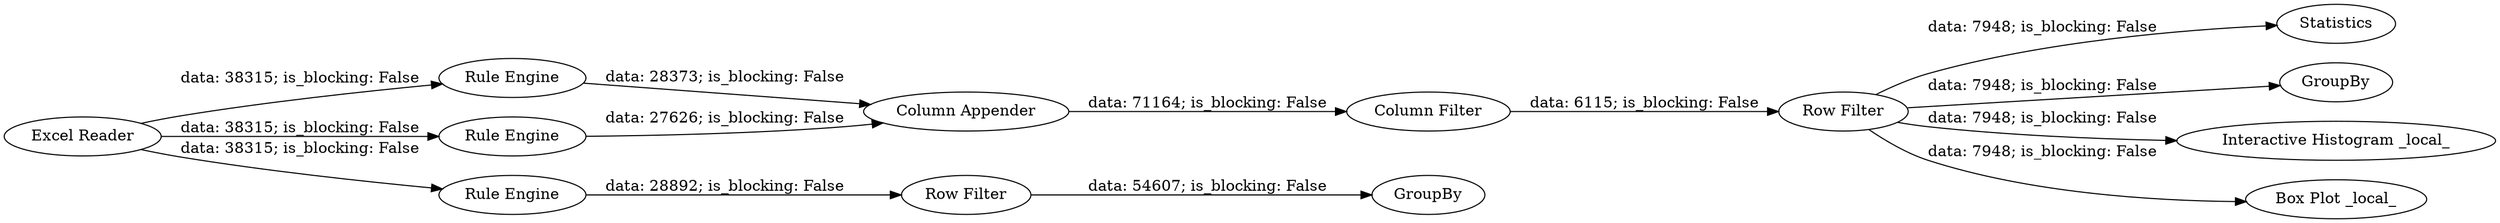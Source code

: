 digraph {
	"-3888360857572367160_6" [label="Rule Engine"]
	"-3888360857572367160_12" [label=Statistics]
	"-3888360857572367160_8" [label="Column Appender"]
	"-3888360857572367160_1" [label="Excel Reader"]
	"-3888360857572367160_16" [label=GroupBy]
	"-3888360857572367160_9" [label="Column Filter"]
	"-3888360857572367160_15" [label="Row Filter"]
	"-3888360857572367160_10" [label="Row Filter"]
	"-3888360857572367160_13" [label="Rule Engine"]
	"-3888360857572367160_11" [label="Interactive Histogram _local_"]
	"-3888360857572367160_7" [label="Rule Engine"]
	"-3888360857572367160_17" [label=GroupBy]
	"-3888360857572367160_19" [label="Box Plot _local_"]
	"-3888360857572367160_10" -> "-3888360857572367160_16" [label="data: 7948; is_blocking: False"]
	"-3888360857572367160_6" -> "-3888360857572367160_8" [label="data: 27626; is_blocking: False"]
	"-3888360857572367160_1" -> "-3888360857572367160_6" [label="data: 38315; is_blocking: False"]
	"-3888360857572367160_1" -> "-3888360857572367160_7" [label="data: 38315; is_blocking: False"]
	"-3888360857572367160_7" -> "-3888360857572367160_8" [label="data: 28373; is_blocking: False"]
	"-3888360857572367160_10" -> "-3888360857572367160_12" [label="data: 7948; is_blocking: False"]
	"-3888360857572367160_15" -> "-3888360857572367160_17" [label="data: 54607; is_blocking: False"]
	"-3888360857572367160_8" -> "-3888360857572367160_9" [label="data: 71164; is_blocking: False"]
	"-3888360857572367160_1" -> "-3888360857572367160_13" [label="data: 38315; is_blocking: False"]
	"-3888360857572367160_10" -> "-3888360857572367160_11" [label="data: 7948; is_blocking: False"]
	"-3888360857572367160_9" -> "-3888360857572367160_10" [label="data: 6115; is_blocking: False"]
	"-3888360857572367160_10" -> "-3888360857572367160_19" [label="data: 7948; is_blocking: False"]
	"-3888360857572367160_13" -> "-3888360857572367160_15" [label="data: 28892; is_blocking: False"]
	rankdir=LR
}
